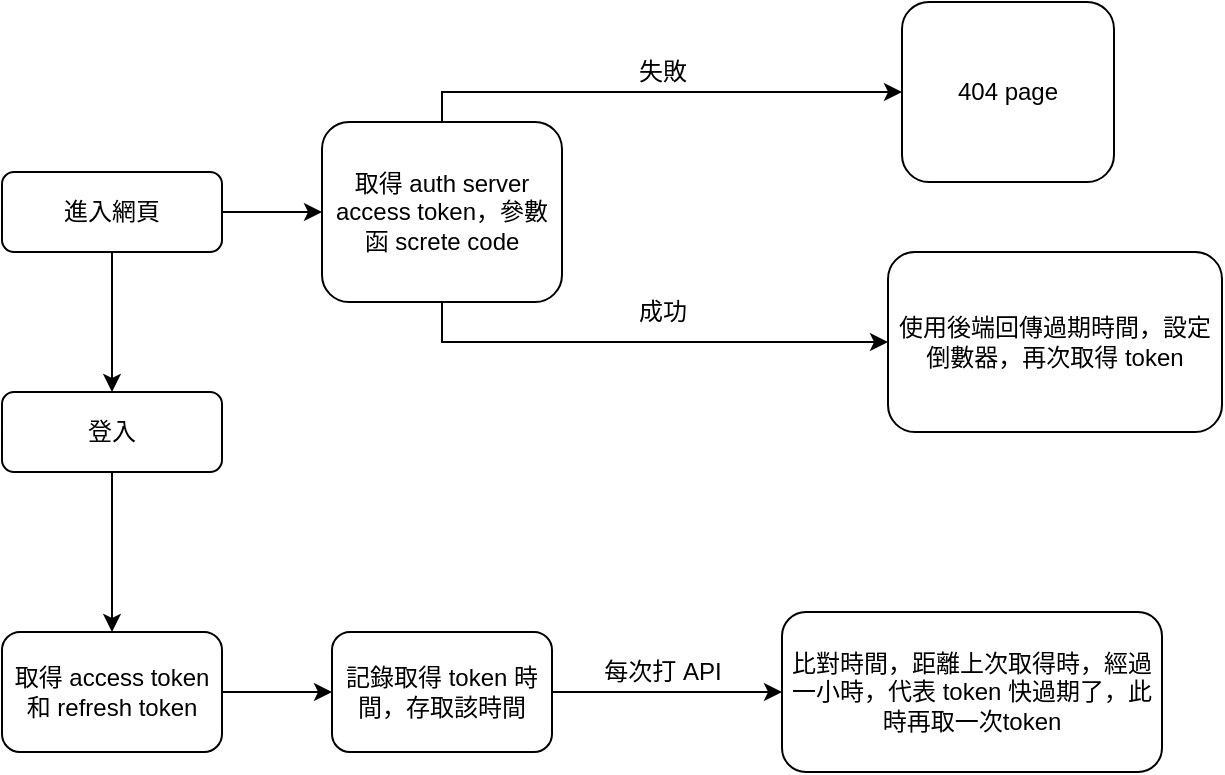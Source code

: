 <mxfile version="13.0.8" type="github"><diagram id="C5RBs43oDa-KdzZeNtuy" name="Page-1"><mxGraphModel dx="358" dy="1787" grid="1" gridSize="10" guides="1" tooltips="1" connect="1" arrows="1" fold="1" page="1" pageScale="1" pageWidth="827" pageHeight="1169" background="none" math="1" shadow="0"><root><mxCell id="WIyWlLk6GJQsqaUBKTNV-0"/><mxCell id="WIyWlLk6GJQsqaUBKTNV-1" parent="WIyWlLk6GJQsqaUBKTNV-0"/><mxCell id="vTUcfzornXocwvynvrkb-2" value="" style="edgeStyle=orthogonalEdgeStyle;rounded=0;orthogonalLoop=1;jettySize=auto;html=1;" edge="1" parent="WIyWlLk6GJQsqaUBKTNV-1" source="WIyWlLk6GJQsqaUBKTNV-11" target="vTUcfzornXocwvynvrkb-1"><mxGeometry relative="1" as="geometry"/></mxCell><mxCell id="vTUcfzornXocwvynvrkb-12" value="" style="edgeStyle=orthogonalEdgeStyle;rounded=0;orthogonalLoop=1;jettySize=auto;html=1;" edge="1" parent="WIyWlLk6GJQsqaUBKTNV-1" source="WIyWlLk6GJQsqaUBKTNV-11" target="vTUcfzornXocwvynvrkb-11"><mxGeometry relative="1" as="geometry"/></mxCell><mxCell id="WIyWlLk6GJQsqaUBKTNV-11" value="進入網頁" style="rounded=1;whiteSpace=wrap;html=1;fontSize=12;glass=0;strokeWidth=1;shadow=0;" parent="WIyWlLk6GJQsqaUBKTNV-1" vertex="1"><mxGeometry x="40" y="70" width="110" height="40" as="geometry"/></mxCell><mxCell id="vTUcfzornXocwvynvrkb-14" value="" style="edgeStyle=orthogonalEdgeStyle;rounded=0;orthogonalLoop=1;jettySize=auto;html=1;" edge="1" parent="WIyWlLk6GJQsqaUBKTNV-1" source="vTUcfzornXocwvynvrkb-11" target="vTUcfzornXocwvynvrkb-13"><mxGeometry relative="1" as="geometry"/></mxCell><mxCell id="vTUcfzornXocwvynvrkb-11" value="登入" style="rounded=1;whiteSpace=wrap;html=1;fontSize=12;glass=0;strokeWidth=1;shadow=0;" vertex="1" parent="WIyWlLk6GJQsqaUBKTNV-1"><mxGeometry x="40" y="180" width="110" height="40" as="geometry"/></mxCell><mxCell id="vTUcfzornXocwvynvrkb-22" value="" style="edgeStyle=orthogonalEdgeStyle;rounded=0;orthogonalLoop=1;jettySize=auto;html=1;" edge="1" parent="WIyWlLk6GJQsqaUBKTNV-1" source="vTUcfzornXocwvynvrkb-13" target="vTUcfzornXocwvynvrkb-21"><mxGeometry relative="1" as="geometry"/></mxCell><mxCell id="vTUcfzornXocwvynvrkb-13" value="取得 access token 和 refresh token" style="rounded=1;whiteSpace=wrap;html=1;fontSize=12;glass=0;strokeWidth=1;shadow=0;" vertex="1" parent="WIyWlLk6GJQsqaUBKTNV-1"><mxGeometry x="40" y="300" width="110" height="60" as="geometry"/></mxCell><mxCell id="vTUcfzornXocwvynvrkb-25" value="" style="edgeStyle=orthogonalEdgeStyle;rounded=0;orthogonalLoop=1;jettySize=auto;html=1;" edge="1" parent="WIyWlLk6GJQsqaUBKTNV-1" source="vTUcfzornXocwvynvrkb-21" target="vTUcfzornXocwvynvrkb-24"><mxGeometry relative="1" as="geometry"/></mxCell><mxCell id="vTUcfzornXocwvynvrkb-21" value="記錄取得 token 時間，存取該時間" style="rounded=1;whiteSpace=wrap;html=1;fontSize=12;glass=0;strokeWidth=1;shadow=0;" vertex="1" parent="WIyWlLk6GJQsqaUBKTNV-1"><mxGeometry x="205" y="300" width="110" height="60" as="geometry"/></mxCell><mxCell id="vTUcfzornXocwvynvrkb-24" value="比對時間，距離上次取得時，經過一小時，代表 token 快過期了，此時再取一次token" style="rounded=1;whiteSpace=wrap;html=1;fontSize=12;glass=0;strokeWidth=1;shadow=0;" vertex="1" parent="WIyWlLk6GJQsqaUBKTNV-1"><mxGeometry x="430" y="290" width="190" height="80" as="geometry"/></mxCell><mxCell id="vTUcfzornXocwvynvrkb-5" value="" style="edgeStyle=orthogonalEdgeStyle;rounded=0;orthogonalLoop=1;jettySize=auto;html=1;" edge="1" parent="WIyWlLk6GJQsqaUBKTNV-1" source="vTUcfzornXocwvynvrkb-1" target="vTUcfzornXocwvynvrkb-4"><mxGeometry relative="1" as="geometry"><Array as="points"><mxPoint x="260" y="30"/><mxPoint x="393" y="30"/></Array></mxGeometry></mxCell><mxCell id="vTUcfzornXocwvynvrkb-9" value="" style="edgeStyle=orthogonalEdgeStyle;rounded=0;orthogonalLoop=1;jettySize=auto;html=1;" edge="1" parent="WIyWlLk6GJQsqaUBKTNV-1" source="vTUcfzornXocwvynvrkb-1" target="vTUcfzornXocwvynvrkb-8"><mxGeometry relative="1" as="geometry"><Array as="points"><mxPoint x="260" y="155"/></Array></mxGeometry></mxCell><mxCell id="vTUcfzornXocwvynvrkb-1" value="取得 auth server access token，參數函 screte code" style="rounded=1;whiteSpace=wrap;html=1;fontSize=12;glass=0;strokeWidth=1;shadow=0;" vertex="1" parent="WIyWlLk6GJQsqaUBKTNV-1"><mxGeometry x="200" y="45" width="120" height="90" as="geometry"/></mxCell><mxCell id="vTUcfzornXocwvynvrkb-8" value="使用後端回傳過期時間，設定倒數器，再次取得 token" style="rounded=1;whiteSpace=wrap;html=1;fontSize=12;glass=0;strokeWidth=1;shadow=0;" vertex="1" parent="WIyWlLk6GJQsqaUBKTNV-1"><mxGeometry x="483" y="110" width="167" height="90" as="geometry"/></mxCell><mxCell id="vTUcfzornXocwvynvrkb-4" value="404 page" style="rounded=1;whiteSpace=wrap;html=1;fontSize=12;glass=0;strokeWidth=1;shadow=0;" vertex="1" parent="WIyWlLk6GJQsqaUBKTNV-1"><mxGeometry x="490" y="-15" width="106" height="90" as="geometry"/></mxCell><mxCell id="vTUcfzornXocwvynvrkb-7" value="失敗" style="text;html=1;align=center;verticalAlign=middle;resizable=0;points=[];autosize=1;" vertex="1" parent="WIyWlLk6GJQsqaUBKTNV-1"><mxGeometry x="350" y="10" width="40" height="20" as="geometry"/></mxCell><mxCell id="vTUcfzornXocwvynvrkb-10" value="成功" style="text;html=1;align=center;verticalAlign=middle;resizable=0;points=[];autosize=1;" vertex="1" parent="WIyWlLk6GJQsqaUBKTNV-1"><mxGeometry x="350" y="130" width="40" height="20" as="geometry"/></mxCell><mxCell id="vTUcfzornXocwvynvrkb-26" value="每次打 API" style="text;html=1;align=center;verticalAlign=middle;resizable=0;points=[];autosize=1;" vertex="1" parent="WIyWlLk6GJQsqaUBKTNV-1"><mxGeometry x="335" y="310" width="70" height="20" as="geometry"/></mxCell></root></mxGraphModel></diagram></mxfile>